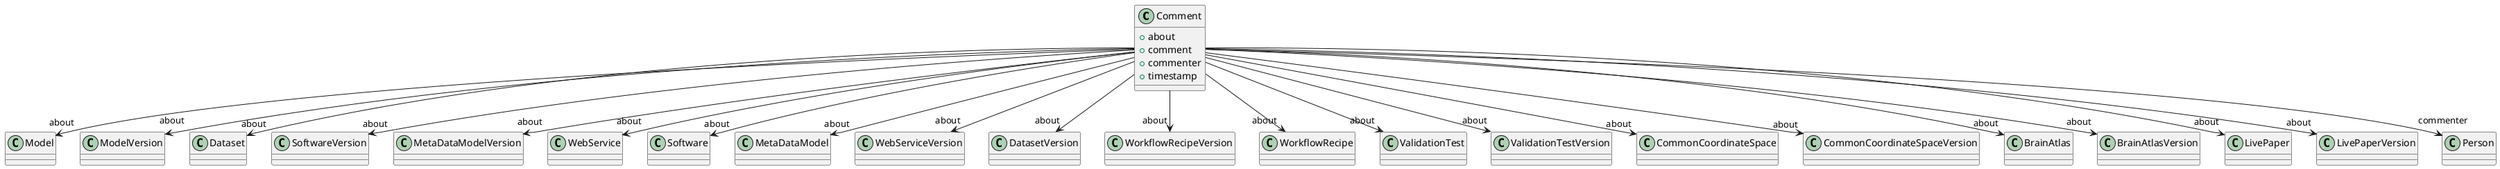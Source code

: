 @startuml
class Comment {
+about
+comment
+commenter
+timestamp

}
Comment -d-> "about" Model
Comment -d-> "about" ModelVersion
Comment -d-> "about" Dataset
Comment -d-> "about" SoftwareVersion
Comment -d-> "about" MetaDataModelVersion
Comment -d-> "about" WebService
Comment -d-> "about" Software
Comment -d-> "about" MetaDataModel
Comment -d-> "about" WebServiceVersion
Comment -d-> "about" DatasetVersion
Comment -d-> "about" WorkflowRecipeVersion
Comment -d-> "about" WorkflowRecipe
Comment -d-> "about" ValidationTest
Comment -d-> "about" ValidationTestVersion
Comment -d-> "about" CommonCoordinateSpace
Comment -d-> "about" CommonCoordinateSpaceVersion
Comment -d-> "about" BrainAtlas
Comment -d-> "about" BrainAtlasVersion
Comment -d-> "about" LivePaper
Comment -d-> "about" LivePaperVersion
Comment -d-> "commenter" Person

@enduml